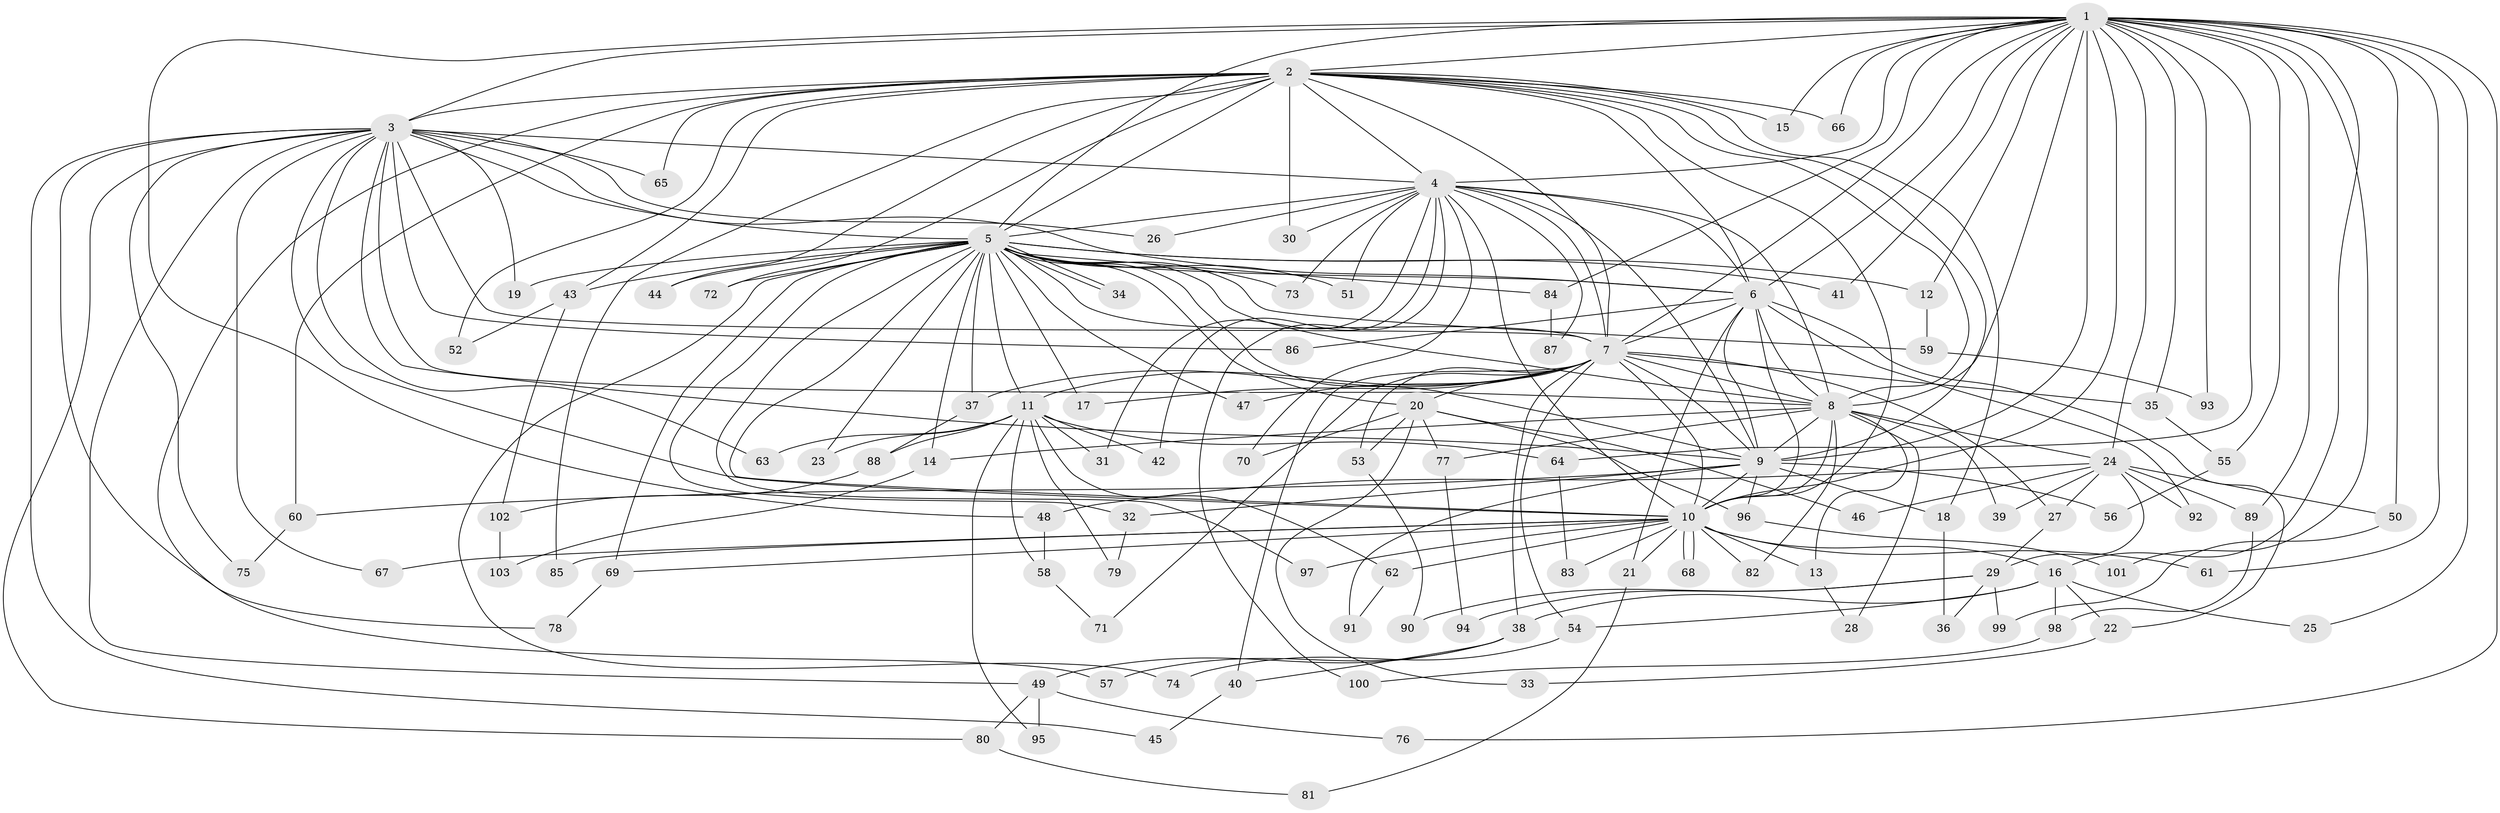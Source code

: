 // Generated by graph-tools (version 1.1) at 2025/43/03/09/25 04:43:05]
// undirected, 103 vertices, 231 edges
graph export_dot {
graph [start="1"]
  node [color=gray90,style=filled];
  1;
  2;
  3;
  4;
  5;
  6;
  7;
  8;
  9;
  10;
  11;
  12;
  13;
  14;
  15;
  16;
  17;
  18;
  19;
  20;
  21;
  22;
  23;
  24;
  25;
  26;
  27;
  28;
  29;
  30;
  31;
  32;
  33;
  34;
  35;
  36;
  37;
  38;
  39;
  40;
  41;
  42;
  43;
  44;
  45;
  46;
  47;
  48;
  49;
  50;
  51;
  52;
  53;
  54;
  55;
  56;
  57;
  58;
  59;
  60;
  61;
  62;
  63;
  64;
  65;
  66;
  67;
  68;
  69;
  70;
  71;
  72;
  73;
  74;
  75;
  76;
  77;
  78;
  79;
  80;
  81;
  82;
  83;
  84;
  85;
  86;
  87;
  88;
  89;
  90;
  91;
  92;
  93;
  94;
  95;
  96;
  97;
  98;
  99;
  100;
  101;
  102;
  103;
  1 -- 2;
  1 -- 3;
  1 -- 4;
  1 -- 5;
  1 -- 6;
  1 -- 7;
  1 -- 8;
  1 -- 9;
  1 -- 10;
  1 -- 12;
  1 -- 15;
  1 -- 16;
  1 -- 24;
  1 -- 25;
  1 -- 35;
  1 -- 41;
  1 -- 48;
  1 -- 50;
  1 -- 55;
  1 -- 61;
  1 -- 64;
  1 -- 66;
  1 -- 76;
  1 -- 84;
  1 -- 89;
  1 -- 93;
  1 -- 101;
  2 -- 3;
  2 -- 4;
  2 -- 5;
  2 -- 6;
  2 -- 7;
  2 -- 8;
  2 -- 9;
  2 -- 10;
  2 -- 15;
  2 -- 18;
  2 -- 30;
  2 -- 43;
  2 -- 44;
  2 -- 52;
  2 -- 57;
  2 -- 60;
  2 -- 65;
  2 -- 66;
  2 -- 72;
  2 -- 85;
  3 -- 4;
  3 -- 5;
  3 -- 6;
  3 -- 7;
  3 -- 8;
  3 -- 9;
  3 -- 10;
  3 -- 19;
  3 -- 26;
  3 -- 45;
  3 -- 49;
  3 -- 63;
  3 -- 65;
  3 -- 67;
  3 -- 75;
  3 -- 78;
  3 -- 80;
  3 -- 86;
  4 -- 5;
  4 -- 6;
  4 -- 7;
  4 -- 8;
  4 -- 9;
  4 -- 10;
  4 -- 26;
  4 -- 30;
  4 -- 31;
  4 -- 42;
  4 -- 51;
  4 -- 70;
  4 -- 73;
  4 -- 87;
  4 -- 100;
  5 -- 6;
  5 -- 7;
  5 -- 8;
  5 -- 9;
  5 -- 10;
  5 -- 11;
  5 -- 12;
  5 -- 14;
  5 -- 17;
  5 -- 19;
  5 -- 20;
  5 -- 23;
  5 -- 32;
  5 -- 34;
  5 -- 34;
  5 -- 37;
  5 -- 41;
  5 -- 43;
  5 -- 44;
  5 -- 47;
  5 -- 51;
  5 -- 59;
  5 -- 69;
  5 -- 72;
  5 -- 73;
  5 -- 74;
  5 -- 84;
  5 -- 97;
  6 -- 7;
  6 -- 8;
  6 -- 9;
  6 -- 10;
  6 -- 21;
  6 -- 22;
  6 -- 86;
  6 -- 92;
  7 -- 8;
  7 -- 9;
  7 -- 10;
  7 -- 11;
  7 -- 17;
  7 -- 20;
  7 -- 27;
  7 -- 35;
  7 -- 37;
  7 -- 38;
  7 -- 40;
  7 -- 47;
  7 -- 53;
  7 -- 54;
  7 -- 71;
  8 -- 9;
  8 -- 10;
  8 -- 13;
  8 -- 14;
  8 -- 24;
  8 -- 28;
  8 -- 39;
  8 -- 77;
  8 -- 82;
  9 -- 10;
  9 -- 18;
  9 -- 32;
  9 -- 56;
  9 -- 60;
  9 -- 91;
  9 -- 96;
  10 -- 13;
  10 -- 16;
  10 -- 21;
  10 -- 61;
  10 -- 62;
  10 -- 67;
  10 -- 68;
  10 -- 68;
  10 -- 69;
  10 -- 82;
  10 -- 83;
  10 -- 85;
  10 -- 97;
  11 -- 23;
  11 -- 31;
  11 -- 42;
  11 -- 58;
  11 -- 62;
  11 -- 63;
  11 -- 64;
  11 -- 79;
  11 -- 88;
  11 -- 95;
  12 -- 59;
  13 -- 28;
  14 -- 103;
  16 -- 22;
  16 -- 25;
  16 -- 38;
  16 -- 54;
  16 -- 98;
  18 -- 36;
  20 -- 33;
  20 -- 46;
  20 -- 53;
  20 -- 70;
  20 -- 77;
  20 -- 96;
  21 -- 81;
  22 -- 33;
  24 -- 27;
  24 -- 29;
  24 -- 39;
  24 -- 46;
  24 -- 48;
  24 -- 50;
  24 -- 89;
  24 -- 92;
  27 -- 29;
  29 -- 36;
  29 -- 90;
  29 -- 94;
  29 -- 99;
  32 -- 79;
  35 -- 55;
  37 -- 88;
  38 -- 40;
  38 -- 49;
  38 -- 57;
  40 -- 45;
  43 -- 52;
  43 -- 102;
  48 -- 58;
  49 -- 76;
  49 -- 80;
  49 -- 95;
  50 -- 99;
  53 -- 90;
  54 -- 74;
  55 -- 56;
  58 -- 71;
  59 -- 93;
  60 -- 75;
  62 -- 91;
  64 -- 83;
  69 -- 78;
  77 -- 94;
  80 -- 81;
  84 -- 87;
  88 -- 102;
  89 -- 98;
  96 -- 101;
  98 -- 100;
  102 -- 103;
}
